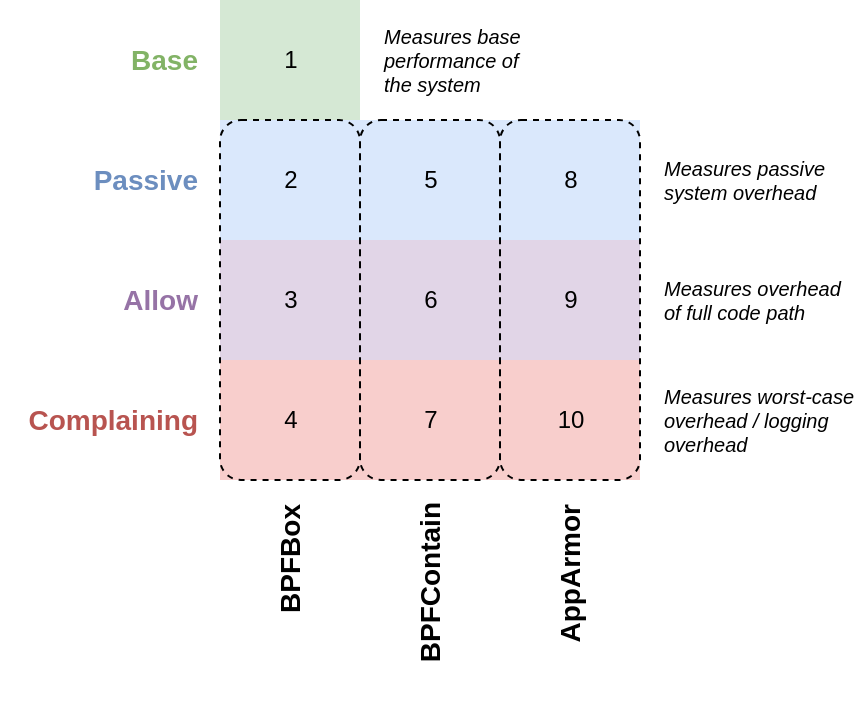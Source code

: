 <mxfile version="14.6.13" type="device"><diagram id="OVKL0CroTCLWdlESth3M" name="Page-1"><mxGraphModel dx="1109" dy="627" grid="1" gridSize="10" guides="1" tooltips="1" connect="1" arrows="1" fold="1" page="1" pageScale="1" pageWidth="850" pageHeight="1100" math="0" shadow="0"><root><mxCell id="0"/><mxCell id="1" parent="0"/><mxCell id="HxSf4B2cNux34VzluoQH-1" value="" style="rounded=0;whiteSpace=wrap;html=1;fillColor=#dae8fc;strokeColor=none;" vertex="1" parent="1"><mxGeometry x="230" y="100" width="210" height="60" as="geometry"/></mxCell><mxCell id="HxSf4B2cNux34VzluoQH-2" value="" style="rounded=0;whiteSpace=wrap;html=1;fillColor=#e1d5e7;strokeColor=none;" vertex="1" parent="1"><mxGeometry x="230" y="160" width="210" height="60" as="geometry"/></mxCell><mxCell id="HxSf4B2cNux34VzluoQH-3" value="" style="rounded=0;whiteSpace=wrap;html=1;fillColor=#f8cecc;strokeColor=none;" vertex="1" parent="1"><mxGeometry x="230" y="220" width="210" height="60" as="geometry"/></mxCell><mxCell id="HxSf4B2cNux34VzluoQH-4" value="Passive" style="text;html=1;align=right;verticalAlign=middle;resizable=0;points=[];autosize=1;strokeColor=none;fontStyle=1;fontSize=14;fontColor=#6C8EBF;" vertex="1" parent="1"><mxGeometry x="150" y="120" width="70" height="20" as="geometry"/></mxCell><mxCell id="HxSf4B2cNux34VzluoQH-5" value="Allow" style="text;html=1;align=right;verticalAlign=middle;resizable=0;points=[];autosize=1;strokeColor=none;fontStyle=1;fontSize=14;fontColor=#9673A6;" vertex="1" parent="1"><mxGeometry x="170" y="180" width="50" height="20" as="geometry"/></mxCell><mxCell id="HxSf4B2cNux34VzluoQH-6" value="Complaining" style="text;html=1;align=right;verticalAlign=middle;resizable=0;points=[];autosize=1;fontStyle=1;fontSize=14;fontColor=#B85450;" vertex="1" parent="1"><mxGeometry x="120" y="240" width="100" height="20" as="geometry"/></mxCell><mxCell id="HxSf4B2cNux34VzluoQH-7" value="" style="rounded=0;whiteSpace=wrap;html=1;fillColor=#d5e8d4;strokeColor=none;" vertex="1" parent="1"><mxGeometry x="230" y="40" width="70" height="60" as="geometry"/></mxCell><mxCell id="HxSf4B2cNux34VzluoQH-8" value="Base" style="text;html=1;align=right;verticalAlign=middle;resizable=0;points=[];autosize=1;strokeColor=none;fontStyle=1;fontSize=14;fontColor=#82B366;" vertex="1" parent="1"><mxGeometry x="170" y="60" width="50" height="20" as="geometry"/></mxCell><mxCell id="HxSf4B2cNux34VzluoQH-9" value="" style="rounded=1;whiteSpace=wrap;html=1;fontFamily=Helvetica;fontSize=12;align=right;dashed=1;fillColor=none;" vertex="1" parent="1"><mxGeometry x="230" y="100" width="70" height="180" as="geometry"/></mxCell><mxCell id="HxSf4B2cNux34VzluoQH-10" value="" style="rounded=1;whiteSpace=wrap;html=1;fontFamily=Helvetica;fontSize=12;fontColor=#000000;align=right;strokeColor=#000000;fillColor=none;dashed=1;" vertex="1" parent="1"><mxGeometry x="300" y="100" width="70" height="180" as="geometry"/></mxCell><mxCell id="HxSf4B2cNux34VzluoQH-11" value="" style="rounded=1;whiteSpace=wrap;html=1;fontFamily=Helvetica;fontSize=12;fontColor=#000000;align=right;strokeColor=#000000;fillColor=none;dashed=1;" vertex="1" parent="1"><mxGeometry x="370" y="100" width="70" height="180" as="geometry"/></mxCell><mxCell id="HxSf4B2cNux34VzluoQH-12" value="BPFBox" style="text;html=1;align=right;verticalAlign=middle;resizable=0;points=[];autosize=1;strokeColor=none;fontStyle=1;rotation=-90;fontSize=14;" vertex="1" parent="1"><mxGeometry x="230" y="316" width="70" height="20" as="geometry"/></mxCell><mxCell id="HxSf4B2cNux34VzluoQH-13" value="BPFContain" style="text;html=1;align=right;verticalAlign=middle;resizable=0;points=[];autosize=1;strokeColor=none;fontStyle=1;rotation=-90;fontSize=14;" vertex="1" parent="1"><mxGeometry x="285" y="330" width="100" height="20" as="geometry"/></mxCell><mxCell id="HxSf4B2cNux34VzluoQH-14" value="AppArmor" style="text;html=1;align=right;verticalAlign=middle;resizable=0;points=[];autosize=1;strokeColor=none;fontStyle=1;rotation=-90;fontSize=14;" vertex="1" parent="1"><mxGeometry x="365" y="321" width="80" height="20" as="geometry"/></mxCell><mxCell id="HxSf4B2cNux34VzluoQH-16" value="1" style="text;html=1;align=center;verticalAlign=middle;resizable=0;points=[];autosize=1;strokeColor=none;" vertex="1" parent="1"><mxGeometry x="255" y="60" width="20" height="20" as="geometry"/></mxCell><mxCell id="HxSf4B2cNux34VzluoQH-17" value="2" style="text;html=1;align=center;verticalAlign=middle;resizable=0;points=[];autosize=1;strokeColor=none;" vertex="1" parent="1"><mxGeometry x="255" y="120" width="20" height="20" as="geometry"/></mxCell><mxCell id="HxSf4B2cNux34VzluoQH-18" value="3" style="text;html=1;align=center;verticalAlign=middle;resizable=0;points=[];autosize=1;strokeColor=none;" vertex="1" parent="1"><mxGeometry x="255" y="180" width="20" height="20" as="geometry"/></mxCell><mxCell id="HxSf4B2cNux34VzluoQH-19" value="4" style="text;html=1;align=center;verticalAlign=middle;resizable=0;points=[];autosize=1;strokeColor=none;" vertex="1" parent="1"><mxGeometry x="255" y="240" width="20" height="20" as="geometry"/></mxCell><mxCell id="HxSf4B2cNux34VzluoQH-20" value="7" style="text;html=1;align=center;verticalAlign=middle;resizable=0;points=[];autosize=1;strokeColor=none;" vertex="1" parent="1"><mxGeometry x="325" y="240" width="20" height="20" as="geometry"/></mxCell><mxCell id="HxSf4B2cNux34VzluoQH-21" value="6" style="text;html=1;align=center;verticalAlign=middle;resizable=0;points=[];autosize=1;strokeColor=none;" vertex="1" parent="1"><mxGeometry x="325" y="180" width="20" height="20" as="geometry"/></mxCell><mxCell id="HxSf4B2cNux34VzluoQH-22" value="5" style="text;html=1;align=center;verticalAlign=middle;resizable=0;points=[];autosize=1;strokeColor=none;" vertex="1" parent="1"><mxGeometry x="325" y="120" width="20" height="20" as="geometry"/></mxCell><mxCell id="HxSf4B2cNux34VzluoQH-23" value="10" style="text;html=1;align=center;verticalAlign=middle;resizable=0;points=[];autosize=1;strokeColor=none;" vertex="1" parent="1"><mxGeometry x="390" y="240" width="30" height="20" as="geometry"/></mxCell><mxCell id="HxSf4B2cNux34VzluoQH-24" value="9" style="text;html=1;align=center;verticalAlign=middle;resizable=0;points=[];autosize=1;strokeColor=none;" vertex="1" parent="1"><mxGeometry x="395" y="180" width="20" height="20" as="geometry"/></mxCell><mxCell id="HxSf4B2cNux34VzluoQH-25" value="8" style="text;html=1;align=center;verticalAlign=middle;resizable=0;points=[];autosize=1;strokeColor=none;" vertex="1" parent="1"><mxGeometry x="395" y="120" width="20" height="20" as="geometry"/></mxCell><mxCell id="HxSf4B2cNux34VzluoQH-26" value="Measures passive system overhead" style="text;html=1;strokeColor=none;fillColor=none;align=left;verticalAlign=middle;whiteSpace=wrap;rounded=0;dashed=1;fontStyle=2;fontSize=10;" vertex="1" parent="1"><mxGeometry x="450" y="120" width="100" height="20" as="geometry"/></mxCell><mxCell id="HxSf4B2cNux34VzluoQH-27" value="Measures overhead of full code path" style="text;html=1;strokeColor=none;fillColor=none;align=left;verticalAlign=middle;whiteSpace=wrap;rounded=0;dashed=1;fontStyle=2;fontSize=10;" vertex="1" parent="1"><mxGeometry x="450" y="180" width="100" height="20" as="geometry"/></mxCell><mxCell id="HxSf4B2cNux34VzluoQH-28" value="Measures worst-case overhead / logging overhead" style="text;html=1;strokeColor=none;fillColor=none;align=left;verticalAlign=middle;whiteSpace=wrap;rounded=0;dashed=1;fontStyle=2;fontSize=10;" vertex="1" parent="1"><mxGeometry x="450" y="240" width="100" height="20" as="geometry"/></mxCell><mxCell id="HxSf4B2cNux34VzluoQH-29" value="Measures base performance of the system" style="text;html=1;strokeColor=none;fillColor=none;align=left;verticalAlign=middle;whiteSpace=wrap;rounded=0;dashed=1;fontStyle=2;fontSize=10;" vertex="1" parent="1"><mxGeometry x="310" y="60" width="85" height="20" as="geometry"/></mxCell></root></mxGraphModel></diagram></mxfile>